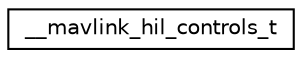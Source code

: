 digraph "Graphical Class Hierarchy"
{
 // INTERACTIVE_SVG=YES
  edge [fontname="Helvetica",fontsize="10",labelfontname="Helvetica",labelfontsize="10"];
  node [fontname="Helvetica",fontsize="10",shape=record];
  rankdir="LR";
  Node1 [label="__mavlink_hil_controls_t",height=0.2,width=0.4,color="black", fillcolor="white", style="filled",URL="$struct____mavlink__hil__controls__t.html"];
}
